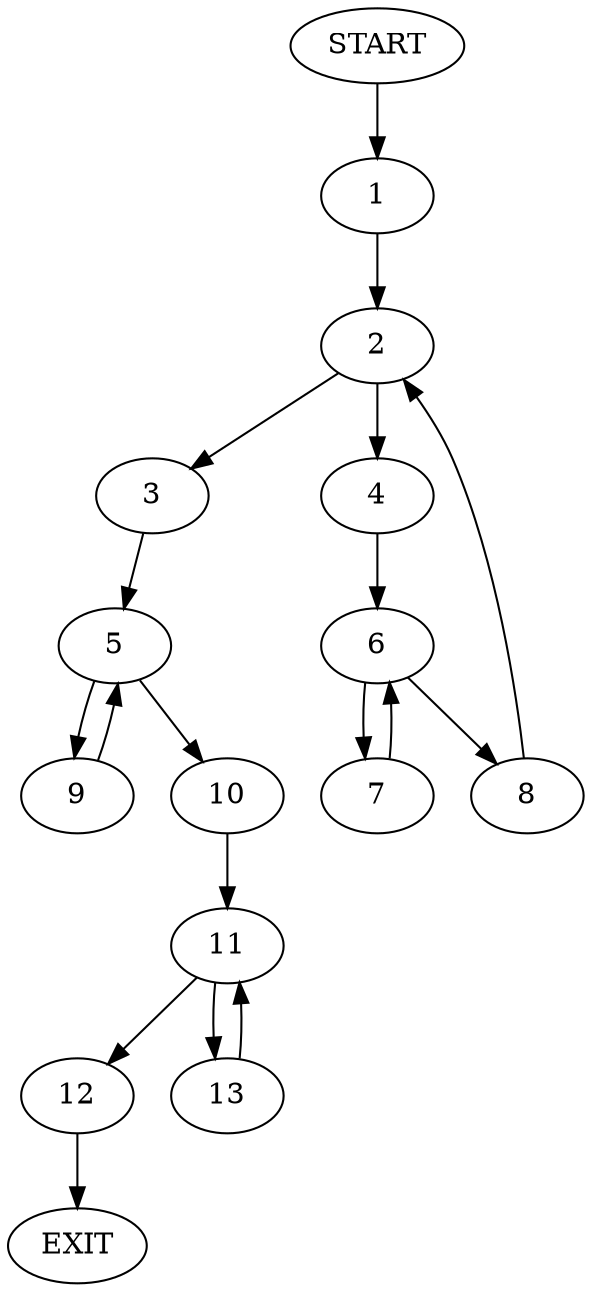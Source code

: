 digraph {
0 [label="START"]
14 [label="EXIT"]
0 -> 1
1 -> 2
2 -> 3
2 -> 4
3 -> 5
4 -> 6
6 -> 7
6 -> 8
8 -> 2
7 -> 6
5 -> 9
5 -> 10
9 -> 5
10 -> 11
11 -> 12
11 -> 13
12 -> 14
13 -> 11
}

